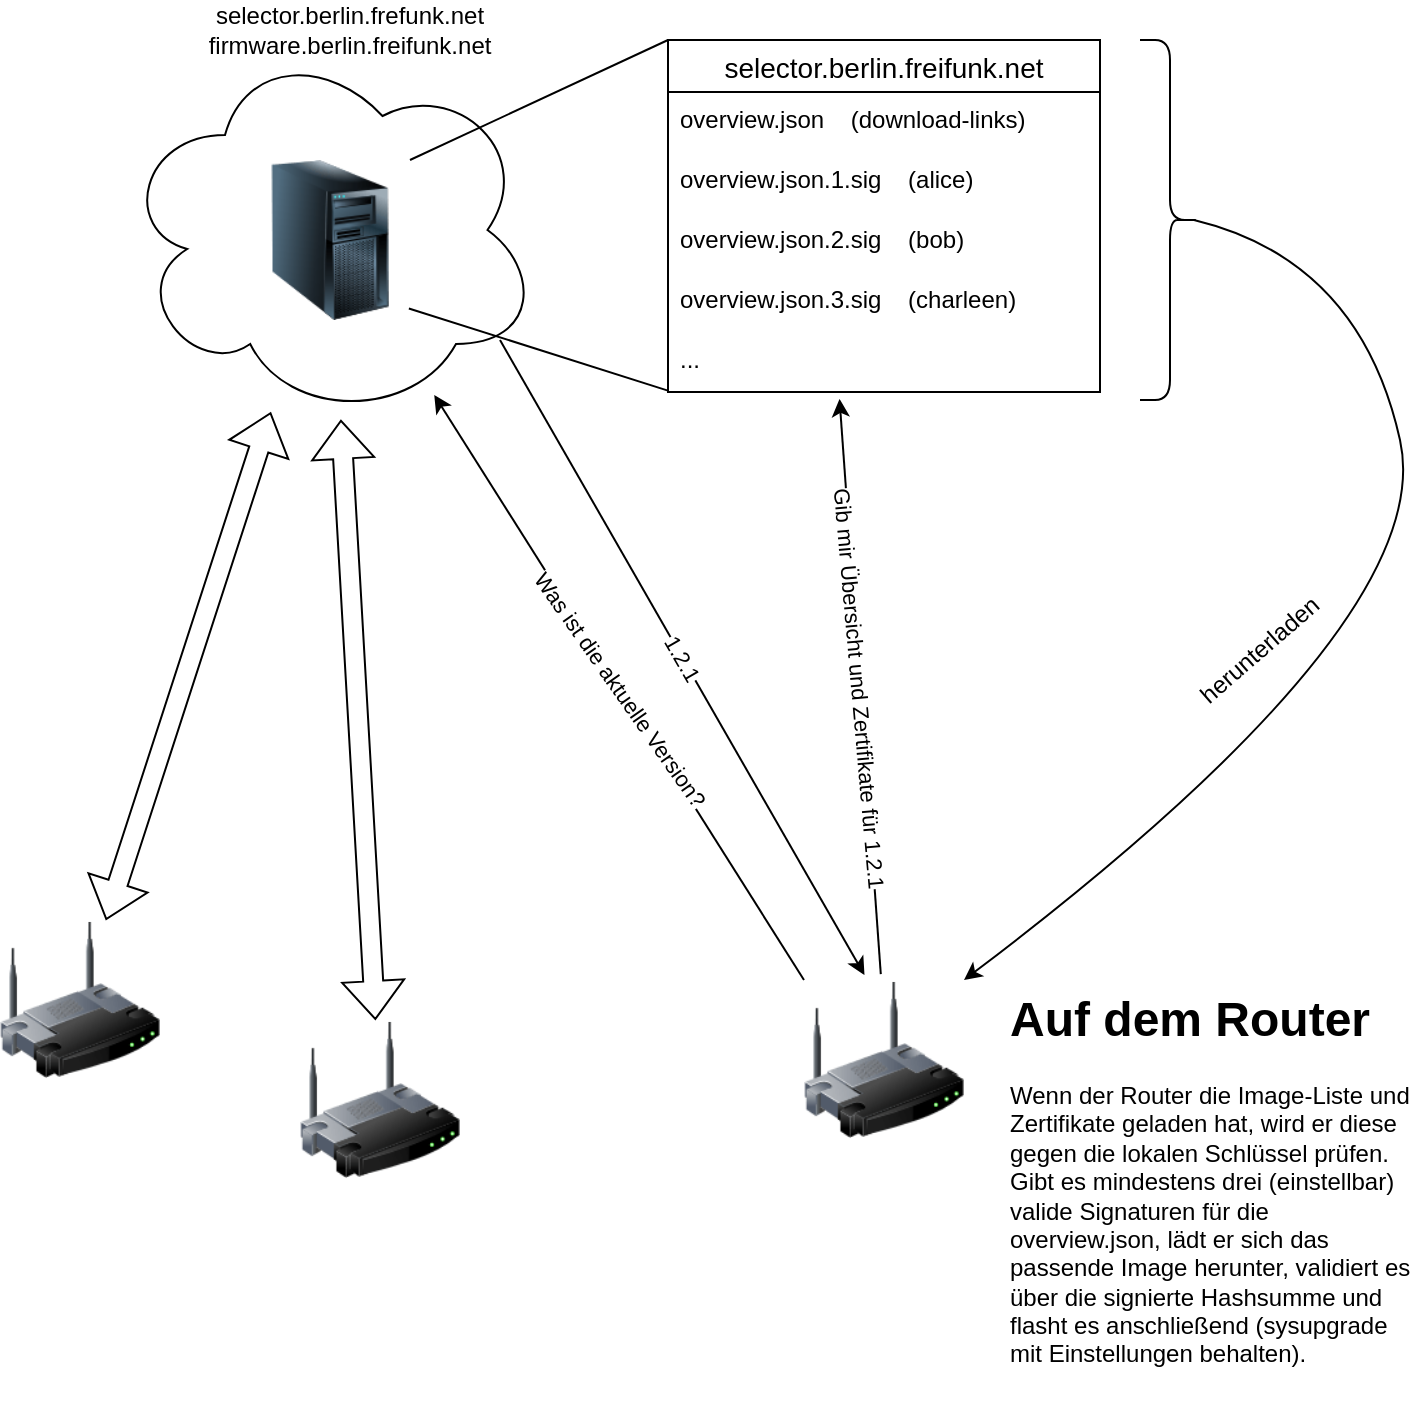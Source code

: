 <mxfile version="16.5.1" type="device"><diagram id="g9jeaJDx4RqVdPuL2nhs" name="Seite-1"><mxGraphModel dx="1224" dy="766" grid="1" gridSize="10" guides="1" tooltips="1" connect="1" arrows="1" fold="1" page="1" pageScale="1" pageWidth="827" pageHeight="1169" math="0" shadow="0"><root><mxCell id="0"/><mxCell id="1" parent="0"/><mxCell id="e39JmHRBT3Lx6OOPRYLz-5" value="" style="ellipse;shape=cloud;whiteSpace=wrap;html=1;" vertex="1" parent="1"><mxGeometry x="140" y="160" width="210" height="190" as="geometry"/></mxCell><mxCell id="e39JmHRBT3Lx6OOPRYLz-1" value="" style="image;html=1;image=img/lib/clip_art/networking/Wireless_Router_128x128.png" vertex="1" parent="1"><mxGeometry x="80" y="600" width="80" height="80" as="geometry"/></mxCell><mxCell id="e39JmHRBT3Lx6OOPRYLz-2" value="" style="image;html=1;image=img/lib/clip_art/networking/Wireless_Router_128x128.png" vertex="1" parent="1"><mxGeometry x="482" y="630" width="80" height="80" as="geometry"/></mxCell><mxCell id="e39JmHRBT3Lx6OOPRYLz-3" value="" style="image;html=1;image=img/lib/clip_art/networking/Wireless_Router_128x128.png" vertex="1" parent="1"><mxGeometry x="230" y="650" width="80" height="80" as="geometry"/></mxCell><mxCell id="e39JmHRBT3Lx6OOPRYLz-4" value="" style="image;html=1;image=img/lib/clip_art/computers/Server_Tower_128x128.png" vertex="1" parent="1"><mxGeometry x="205" y="220" width="80" height="80" as="geometry"/></mxCell><mxCell id="e39JmHRBT3Lx6OOPRYLz-6" value="selector.berlin.frefunk.net&lt;br&gt;firmware.berlin.freifunk.net" style="text;html=1;strokeColor=none;fillColor=none;align=center;verticalAlign=middle;whiteSpace=wrap;rounded=0;" vertex="1" parent="1"><mxGeometry x="225" y="140" width="60" height="30" as="geometry"/></mxCell><mxCell id="e39JmHRBT3Lx6OOPRYLz-8" value="selector.berlin.freifunk.net" style="swimlane;fontStyle=0;childLayout=stackLayout;horizontal=1;startSize=26;horizontalStack=0;resizeParent=1;resizeParentMax=0;resizeLast=0;collapsible=1;marginBottom=0;align=center;fontSize=14;" vertex="1" parent="1"><mxGeometry x="414" y="160" width="216" height="176" as="geometry"><mxRectangle x="414" y="160" width="190" height="26" as="alternateBounds"/></mxGeometry></mxCell><mxCell id="e39JmHRBT3Lx6OOPRYLz-9" value="overview.json    (download-links)" style="text;strokeColor=none;fillColor=none;spacingLeft=4;spacingRight=4;overflow=hidden;rotatable=0;points=[[0,0.5],[1,0.5]];portConstraint=eastwest;fontSize=12;" vertex="1" parent="e39JmHRBT3Lx6OOPRYLz-8"><mxGeometry y="26" width="216" height="30" as="geometry"/></mxCell><mxCell id="e39JmHRBT3Lx6OOPRYLz-10" value="overview.json.1.sig    (alice)" style="text;strokeColor=none;fillColor=none;spacingLeft=4;spacingRight=4;overflow=hidden;rotatable=0;points=[[0,0.5],[1,0.5]];portConstraint=eastwest;fontSize=12;" vertex="1" parent="e39JmHRBT3Lx6OOPRYLz-8"><mxGeometry y="56" width="216" height="30" as="geometry"/></mxCell><mxCell id="e39JmHRBT3Lx6OOPRYLz-11" value="overview.json.2.sig    (bob)" style="text;strokeColor=none;fillColor=none;spacingLeft=4;spacingRight=4;overflow=hidden;rotatable=0;points=[[0,0.5],[1,0.5]];portConstraint=eastwest;fontSize=12;" vertex="1" parent="e39JmHRBT3Lx6OOPRYLz-8"><mxGeometry y="86" width="216" height="30" as="geometry"/></mxCell><mxCell id="e39JmHRBT3Lx6OOPRYLz-14" value="overview.json.3.sig    (charleen)" style="text;strokeColor=none;fillColor=none;spacingLeft=4;spacingRight=4;overflow=hidden;rotatable=0;points=[[0,0.5],[1,0.5]];portConstraint=eastwest;fontSize=12;" vertex="1" parent="e39JmHRBT3Lx6OOPRYLz-8"><mxGeometry y="116" width="216" height="30" as="geometry"/></mxCell><mxCell id="e39JmHRBT3Lx6OOPRYLz-15" value="..." style="text;strokeColor=none;fillColor=none;spacingLeft=4;spacingRight=4;overflow=hidden;rotatable=0;points=[[0,0.5],[1,0.5]];portConstraint=eastwest;fontSize=12;" vertex="1" parent="e39JmHRBT3Lx6OOPRYLz-8"><mxGeometry y="146" width="216" height="30" as="geometry"/></mxCell><mxCell id="e39JmHRBT3Lx6OOPRYLz-21" value="" style="shape=flexArrow;endArrow=classic;startArrow=classic;html=1;rounded=0;" edge="1" parent="1" source="e39JmHRBT3Lx6OOPRYLz-1" target="e39JmHRBT3Lx6OOPRYLz-5"><mxGeometry width="100" height="100" relative="1" as="geometry"><mxPoint x="150" y="500" as="sourcePoint"/><mxPoint x="250" y="400" as="targetPoint"/></mxGeometry></mxCell><mxCell id="e39JmHRBT3Lx6OOPRYLz-22" value="" style="shape=flexArrow;endArrow=classic;startArrow=classic;html=1;rounded=0;" edge="1" parent="1" source="e39JmHRBT3Lx6OOPRYLz-3" target="e39JmHRBT3Lx6OOPRYLz-5"><mxGeometry width="100" height="100" relative="1" as="geometry"><mxPoint x="310" y="480" as="sourcePoint"/><mxPoint x="410" y="380" as="targetPoint"/></mxGeometry></mxCell><mxCell id="e39JmHRBT3Lx6OOPRYLz-24" value="" style="endArrow=classic;html=1;rounded=0;exitX=0;exitY=0;exitDx=0;exitDy=0;" edge="1" parent="1" source="e39JmHRBT3Lx6OOPRYLz-2" target="e39JmHRBT3Lx6OOPRYLz-5"><mxGeometry relative="1" as="geometry"><mxPoint x="310" y="430" as="sourcePoint"/><mxPoint x="410" y="430" as="targetPoint"/></mxGeometry></mxCell><mxCell id="e39JmHRBT3Lx6OOPRYLz-25" value="Was ist die aktuelle Version?" style="edgeLabel;resizable=0;html=1;align=center;verticalAlign=middle;rotation=55;" connectable="0" vertex="1" parent="e39JmHRBT3Lx6OOPRYLz-24"><mxGeometry relative="1" as="geometry"/></mxCell><mxCell id="e39JmHRBT3Lx6OOPRYLz-27" value="" style="endArrow=classic;html=1;rounded=0;entryX=0.378;entryY=-0.031;entryDx=0;entryDy=0;entryPerimeter=0;" edge="1" parent="1" target="e39JmHRBT3Lx6OOPRYLz-2"><mxGeometry relative="1" as="geometry"><mxPoint x="330" y="310" as="sourcePoint"/><mxPoint x="410" y="480" as="targetPoint"/></mxGeometry></mxCell><mxCell id="e39JmHRBT3Lx6OOPRYLz-28" value="1.2.1" style="edgeLabel;resizable=0;html=1;align=center;verticalAlign=middle;rotation=60;" connectable="0" vertex="1" parent="e39JmHRBT3Lx6OOPRYLz-27"><mxGeometry relative="1" as="geometry"/></mxCell><mxCell id="e39JmHRBT3Lx6OOPRYLz-30" value="" style="endArrow=classic;html=1;rounded=0;exitX=0.48;exitY=-0.037;exitDx=0;exitDy=0;exitPerimeter=0;entryX=0.397;entryY=1.115;entryDx=0;entryDy=0;entryPerimeter=0;" edge="1" parent="1" source="e39JmHRBT3Lx6OOPRYLz-2" target="e39JmHRBT3Lx6OOPRYLz-15"><mxGeometry relative="1" as="geometry"><mxPoint x="130" y="490" as="sourcePoint"/><mxPoint x="540" y="340" as="targetPoint"/></mxGeometry></mxCell><mxCell id="e39JmHRBT3Lx6OOPRYLz-31" value="Gib mir Übersicht und Zertifikate für 1.2.1" style="edgeLabel;resizable=0;html=1;align=center;verticalAlign=middle;rotation=85;" connectable="0" vertex="1" parent="e39JmHRBT3Lx6OOPRYLz-30"><mxGeometry relative="1" as="geometry"/></mxCell><mxCell id="e39JmHRBT3Lx6OOPRYLz-32" value="" style="shape=curlyBracket;whiteSpace=wrap;html=1;rounded=1;flipH=1;" vertex="1" parent="1"><mxGeometry x="650" y="160" width="30" height="180" as="geometry"/></mxCell><mxCell id="e39JmHRBT3Lx6OOPRYLz-34" value="" style="curved=1;endArrow=classic;html=1;rounded=0;entryX=1;entryY=0;entryDx=0;entryDy=0;exitX=0.1;exitY=0.5;exitDx=0;exitDy=0;exitPerimeter=0;" edge="1" parent="1" source="e39JmHRBT3Lx6OOPRYLz-32" target="e39JmHRBT3Lx6OOPRYLz-2"><mxGeometry width="50" height="50" relative="1" as="geometry"><mxPoint x="720" y="330" as="sourcePoint"/><mxPoint x="820" y="560" as="targetPoint"/><Array as="points"><mxPoint x="760" y="270"/><mxPoint x="800" y="450"/></Array></mxGeometry></mxCell><mxCell id="e39JmHRBT3Lx6OOPRYLz-35" value="&lt;h1&gt;Auf dem Router&lt;/h1&gt;&lt;p&gt;Wenn der Router die Image-Liste und Zertifikate geladen hat, wird er diese gegen die lokalen Schlüssel prüfen. Gibt es mindestens drei (einstellbar) valide Signaturen für die overview.json, lädt er sich das passende Image herunter, validiert es über die signierte Hashsumme und flasht es anschließend (sysupgrade mit Einstellungen behalten).&lt;/p&gt;" style="text;html=1;strokeColor=none;fillColor=none;spacing=5;spacingTop=-20;whiteSpace=wrap;overflow=hidden;rounded=0;" vertex="1" parent="1"><mxGeometry x="580" y="630" width="210" height="210" as="geometry"/></mxCell><mxCell id="e39JmHRBT3Lx6OOPRYLz-36" value="herunterladen" style="text;html=1;strokeColor=none;fillColor=none;align=center;verticalAlign=middle;whiteSpace=wrap;rounded=0;rotation=-41;" vertex="1" parent="1"><mxGeometry x="680" y="450" width="60" height="30" as="geometry"/></mxCell><mxCell id="e39JmHRBT3Lx6OOPRYLz-39" value="" style="endArrow=none;html=1;rounded=0;entryX=0;entryY=0;entryDx=0;entryDy=0;exitX=1;exitY=0;exitDx=0;exitDy=0;" edge="1" parent="1" source="e39JmHRBT3Lx6OOPRYLz-4" target="e39JmHRBT3Lx6OOPRYLz-8"><mxGeometry width="50" height="50" relative="1" as="geometry"><mxPoint x="360" y="260" as="sourcePoint"/><mxPoint x="410" y="210" as="targetPoint"/></mxGeometry></mxCell><mxCell id="e39JmHRBT3Lx6OOPRYLz-40" value="" style="endArrow=none;html=1;rounded=0;entryX=-0.002;entryY=0.973;entryDx=0;entryDy=0;entryPerimeter=0;exitX=0.993;exitY=0.928;exitDx=0;exitDy=0;exitPerimeter=0;" edge="1" parent="1" source="e39JmHRBT3Lx6OOPRYLz-4" target="e39JmHRBT3Lx6OOPRYLz-15"><mxGeometry width="50" height="50" relative="1" as="geometry"><mxPoint x="350" y="300" as="sourcePoint"/><mxPoint x="400" y="250" as="targetPoint"/></mxGeometry></mxCell></root></mxGraphModel></diagram></mxfile>